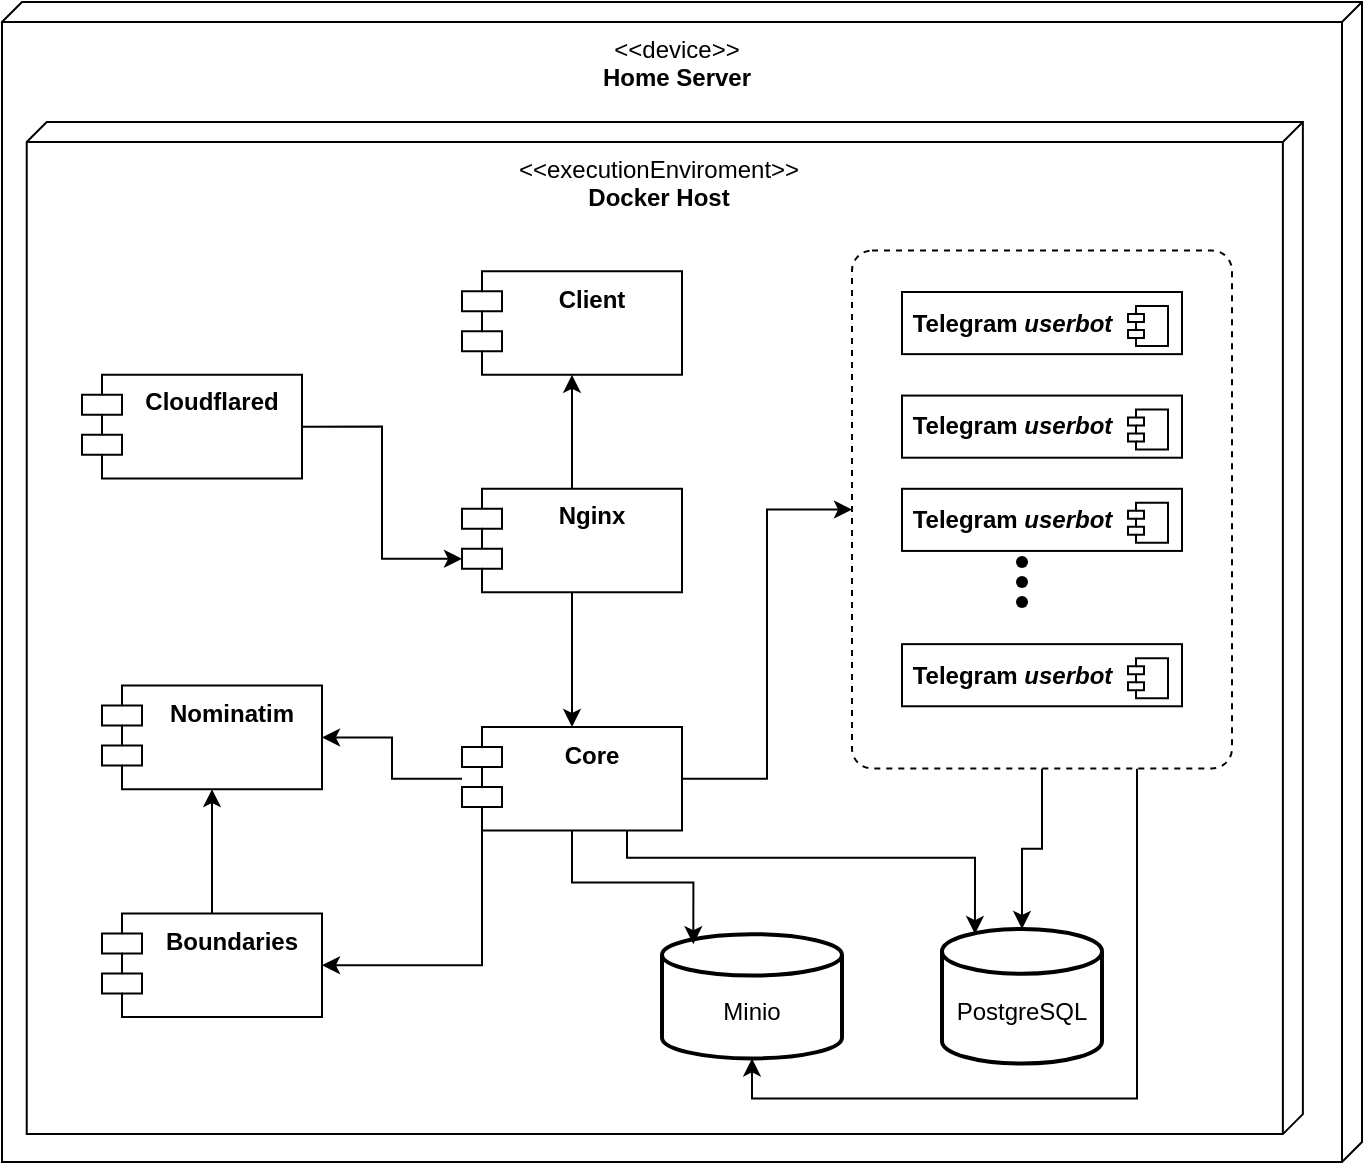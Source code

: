 <mxfile version="24.4.13" type="device">
  <diagram name="Page-1" id="rMv8kwB9UgUUAxWn1M3e">
    <mxGraphModel dx="1235" dy="740" grid="1" gridSize="10" guides="1" tooltips="1" connect="1" arrows="1" fold="1" page="1" pageScale="1" pageWidth="850" pageHeight="1100" math="0" shadow="0">
      <root>
        <mxCell id="0" />
        <mxCell id="1" parent="0" />
        <mxCell id="A8yymqMMYr5LrxQPH1aJ-12" value="&amp;lt;&amp;lt;device&amp;gt;&amp;gt;&lt;div&gt;&lt;b&gt;Home Server&lt;/b&gt;&lt;/div&gt;" style="verticalAlign=top;align=center;shape=cube;size=10;direction=south;fontStyle=0;html=1;boundedLbl=1;spacingLeft=5;whiteSpace=wrap;" vertex="1" parent="1">
          <mxGeometry x="220" y="140" width="680" height="580" as="geometry" />
        </mxCell>
        <mxCell id="A8yymqMMYr5LrxQPH1aJ-16" value="&amp;lt;&amp;lt;executionEnviroment&amp;gt;&amp;gt;&lt;div&gt;&lt;b&gt;Docker Host&lt;/b&gt;&lt;/div&gt;" style="verticalAlign=top;align=center;shape=cube;size=10;direction=south;html=1;boundedLbl=1;spacingLeft=5;whiteSpace=wrap;" vertex="1" parent="A8yymqMMYr5LrxQPH1aJ-12">
          <mxGeometry x="12.368" y="59.997" width="638.067" height="506.055" as="geometry" />
        </mxCell>
        <mxCell id="A8yymqMMYr5LrxQPH1aJ-83" style="edgeStyle=orthogonalEdgeStyle;rounded=0;orthogonalLoop=1;jettySize=auto;html=1;exitX=0.5;exitY=1;exitDx=0;exitDy=0;" edge="1" parent="A8yymqMMYr5LrxQPH1aJ-12" source="A8yymqMMYr5LrxQPH1aJ-46" target="A8yymqMMYr5LrxQPH1aJ-78">
          <mxGeometry relative="1" as="geometry" />
        </mxCell>
        <mxCell id="A8yymqMMYr5LrxQPH1aJ-84" style="edgeStyle=orthogonalEdgeStyle;rounded=0;orthogonalLoop=1;jettySize=auto;html=1;exitX=0.75;exitY=1;exitDx=0;exitDy=0;entryX=0.5;entryY=1;entryDx=0;entryDy=0;entryPerimeter=0;" edge="1" parent="A8yymqMMYr5LrxQPH1aJ-12" source="A8yymqMMYr5LrxQPH1aJ-46" target="A8yymqMMYr5LrxQPH1aJ-79">
          <mxGeometry relative="1" as="geometry" />
        </mxCell>
        <mxCell id="A8yymqMMYr5LrxQPH1aJ-46" value="" style="html=1;align=center;verticalAlign=top;rounded=1;absoluteArcSize=1;arcSize=20;dashed=1;whiteSpace=wrap;" vertex="1" parent="A8yymqMMYr5LrxQPH1aJ-12">
          <mxGeometry x="425" y="124.286" width="190" height="258.929" as="geometry" />
        </mxCell>
        <mxCell id="A8yymqMMYr5LrxQPH1aJ-47" value="&lt;b&gt;&amp;nbsp;Telegram &lt;i&gt;userbot&lt;/i&gt;&lt;/b&gt;" style="html=1;dropTarget=0;whiteSpace=wrap;align=left;" vertex="1" parent="A8yymqMMYr5LrxQPH1aJ-12">
          <mxGeometry x="450" y="145" width="140" height="31.071" as="geometry" />
        </mxCell>
        <mxCell id="A8yymqMMYr5LrxQPH1aJ-48" value="" style="shape=module;jettyWidth=8;jettyHeight=4;" vertex="1" parent="A8yymqMMYr5LrxQPH1aJ-47">
          <mxGeometry x="1" width="20" height="20" relative="1" as="geometry">
            <mxPoint x="-27" y="7" as="offset" />
          </mxGeometry>
        </mxCell>
        <mxCell id="A8yymqMMYr5LrxQPH1aJ-51" value="&lt;b&gt;&amp;nbsp;Telegram &lt;i&gt;userbot&lt;/i&gt;&lt;/b&gt;" style="html=1;dropTarget=0;whiteSpace=wrap;align=left;" vertex="1" parent="A8yymqMMYr5LrxQPH1aJ-12">
          <mxGeometry x="450" y="196.786" width="140" height="31.071" as="geometry" />
        </mxCell>
        <mxCell id="A8yymqMMYr5LrxQPH1aJ-52" value="" style="shape=module;jettyWidth=8;jettyHeight=4;" vertex="1" parent="A8yymqMMYr5LrxQPH1aJ-51">
          <mxGeometry x="1" width="20" height="20" relative="1" as="geometry">
            <mxPoint x="-27" y="7" as="offset" />
          </mxGeometry>
        </mxCell>
        <mxCell id="A8yymqMMYr5LrxQPH1aJ-49" value="&lt;b&gt;&amp;nbsp;Telegram &lt;i&gt;userbot&lt;/i&gt;&lt;/b&gt;" style="html=1;dropTarget=0;whiteSpace=wrap;align=left;" vertex="1" parent="A8yymqMMYr5LrxQPH1aJ-12">
          <mxGeometry x="450" y="243.393" width="140" height="31.071" as="geometry" />
        </mxCell>
        <mxCell id="A8yymqMMYr5LrxQPH1aJ-50" value="" style="shape=module;jettyWidth=8;jettyHeight=4;" vertex="1" parent="A8yymqMMYr5LrxQPH1aJ-49">
          <mxGeometry x="1" width="20" height="20" relative="1" as="geometry">
            <mxPoint x="-27" y="7" as="offset" />
          </mxGeometry>
        </mxCell>
        <mxCell id="A8yymqMMYr5LrxQPH1aJ-53" value="&lt;b&gt;&amp;nbsp;Telegram &lt;i&gt;userbot&lt;/i&gt;&lt;/b&gt;" style="html=1;dropTarget=0;whiteSpace=wrap;align=left;" vertex="1" parent="A8yymqMMYr5LrxQPH1aJ-12">
          <mxGeometry x="450" y="321.071" width="140" height="31.071" as="geometry" />
        </mxCell>
        <mxCell id="A8yymqMMYr5LrxQPH1aJ-54" value="" style="shape=module;jettyWidth=8;jettyHeight=4;" vertex="1" parent="A8yymqMMYr5LrxQPH1aJ-53">
          <mxGeometry x="1" width="20" height="20" relative="1" as="geometry">
            <mxPoint x="-27" y="7" as="offset" />
          </mxGeometry>
        </mxCell>
        <mxCell id="A8yymqMMYr5LrxQPH1aJ-71" value="" style="edgeStyle=orthogonalEdgeStyle;rounded=0;orthogonalLoop=1;jettySize=auto;html=1;" edge="1" parent="A8yymqMMYr5LrxQPH1aJ-12" source="A8yymqMMYr5LrxQPH1aJ-59" target="A8yymqMMYr5LrxQPH1aJ-64">
          <mxGeometry relative="1" as="geometry" />
        </mxCell>
        <mxCell id="A8yymqMMYr5LrxQPH1aJ-72" style="edgeStyle=orthogonalEdgeStyle;rounded=0;orthogonalLoop=1;jettySize=auto;html=1;exitX=0;exitY=1;exitDx=10;exitDy=0;exitPerimeter=0;entryX=1;entryY=0.5;entryDx=0;entryDy=0;" edge="1" parent="A8yymqMMYr5LrxQPH1aJ-12" source="A8yymqMMYr5LrxQPH1aJ-59" target="A8yymqMMYr5LrxQPH1aJ-63">
          <mxGeometry relative="1" as="geometry" />
        </mxCell>
        <mxCell id="A8yymqMMYr5LrxQPH1aJ-76" style="edgeStyle=orthogonalEdgeStyle;rounded=0;orthogonalLoop=1;jettySize=auto;html=1;exitX=1;exitY=0.5;exitDx=0;exitDy=0;entryX=0;entryY=0.5;entryDx=0;entryDy=0;" edge="1" parent="A8yymqMMYr5LrxQPH1aJ-12" source="A8yymqMMYr5LrxQPH1aJ-59" target="A8yymqMMYr5LrxQPH1aJ-46">
          <mxGeometry relative="1" as="geometry" />
        </mxCell>
        <mxCell id="A8yymqMMYr5LrxQPH1aJ-59" value="&lt;div&gt;&lt;b style=&quot;background-color: initial;&quot;&gt;Core&lt;/b&gt;&lt;br&gt;&lt;/div&gt;" style="shape=module;align=left;spacingLeft=20;align=center;verticalAlign=top;whiteSpace=wrap;html=1;" vertex="1" parent="A8yymqMMYr5LrxQPH1aJ-12">
          <mxGeometry x="230" y="362.5" width="110" height="51.786" as="geometry" />
        </mxCell>
        <mxCell id="A8yymqMMYr5LrxQPH1aJ-60" value="&lt;b&gt;Client&lt;/b&gt;&lt;span style=&quot;color: rgba(0, 0, 0, 0); font-family: monospace; font-size: 0px; text-align: start; text-wrap: nowrap;&quot;&gt;%3CmxGraphModel%3E%3Croot%3E%3CmxCell%20id%3D%220%22%2F%3E%3CmxCell%20id%3D%221%22%20parent%3D%220%22%2F%3E%3CmxCell%20id%3D%222%22%20value%3D%22%26lt%3Bdiv%26gt%3B%26lt%3Bb%20style%3D%26quot%3Bbackground-color%3A%20initial%3B%26quot%3B%26gt%3BCloudflared%26lt%3B%2Fb%26gt%3B%26lt%3Bbr%26gt%3B%26lt%3B%2Fdiv%26gt%3B%22%20style%3D%22shape%3Dmodule%3Balign%3Dleft%3BspacingLeft%3D20%3Balign%3Dcenter%3BverticalAlign%3Dtop%3BwhiteSpace%3Dwrap%3Bhtml%3D1%3B%22%20vertex%3D%221%22%20parent%3D%221%22%3E%3CmxGeometry%20x%3D%22440%22%20y%3D%22560%22%20width%3D%22110%22%20height%3D%2250%22%20as%3D%22geometry%22%2F%3E%3C%2FmxCell%3E%3C%2Froot%3E%3C%2FmxGraphModel%3E&lt;/span&gt;" style="shape=module;align=left;spacingLeft=20;align=center;verticalAlign=top;whiteSpace=wrap;html=1;" vertex="1" parent="A8yymqMMYr5LrxQPH1aJ-12">
          <mxGeometry x="230" y="134.643" width="110" height="51.786" as="geometry" />
        </mxCell>
        <mxCell id="A8yymqMMYr5LrxQPH1aJ-69" value="" style="edgeStyle=orthogonalEdgeStyle;rounded=0;orthogonalLoop=1;jettySize=auto;html=1;" edge="1" parent="A8yymqMMYr5LrxQPH1aJ-12" source="A8yymqMMYr5LrxQPH1aJ-61" target="A8yymqMMYr5LrxQPH1aJ-60">
          <mxGeometry relative="1" as="geometry" />
        </mxCell>
        <mxCell id="A8yymqMMYr5LrxQPH1aJ-70" value="" style="edgeStyle=orthogonalEdgeStyle;rounded=0;orthogonalLoop=1;jettySize=auto;html=1;" edge="1" parent="A8yymqMMYr5LrxQPH1aJ-12" source="A8yymqMMYr5LrxQPH1aJ-61" target="A8yymqMMYr5LrxQPH1aJ-59">
          <mxGeometry relative="1" as="geometry" />
        </mxCell>
        <mxCell id="A8yymqMMYr5LrxQPH1aJ-61" value="&lt;div&gt;&lt;b style=&quot;background-color: initial;&quot;&gt;Nginx&lt;/b&gt;&lt;br&gt;&lt;/div&gt;" style="shape=module;align=left;spacingLeft=20;align=center;verticalAlign=top;whiteSpace=wrap;html=1;" vertex="1" parent="A8yymqMMYr5LrxQPH1aJ-12">
          <mxGeometry x="230" y="243.393" width="110" height="51.786" as="geometry" />
        </mxCell>
        <mxCell id="A8yymqMMYr5LrxQPH1aJ-62" value="&lt;div&gt;&lt;b style=&quot;background-color: initial;&quot;&gt;Cloudflared&lt;/b&gt;&lt;br&gt;&lt;/div&gt;" style="shape=module;align=left;spacingLeft=20;align=center;verticalAlign=top;whiteSpace=wrap;html=1;" vertex="1" parent="A8yymqMMYr5LrxQPH1aJ-12">
          <mxGeometry x="40" y="186.429" width="110" height="51.786" as="geometry" />
        </mxCell>
        <mxCell id="A8yymqMMYr5LrxQPH1aJ-64" value="&lt;div&gt;&lt;b style=&quot;background-color: initial;&quot;&gt;Nominatim&lt;/b&gt;&lt;br&gt;&lt;/div&gt;" style="shape=module;align=left;spacingLeft=20;align=center;verticalAlign=top;whiteSpace=wrap;html=1;" vertex="1" parent="A8yymqMMYr5LrxQPH1aJ-12">
          <mxGeometry x="50" y="341.786" width="110" height="51.786" as="geometry" />
        </mxCell>
        <mxCell id="A8yymqMMYr5LrxQPH1aJ-73" value="" style="edgeStyle=orthogonalEdgeStyle;rounded=0;orthogonalLoop=1;jettySize=auto;html=1;" edge="1" parent="A8yymqMMYr5LrxQPH1aJ-12" source="A8yymqMMYr5LrxQPH1aJ-63" target="A8yymqMMYr5LrxQPH1aJ-64">
          <mxGeometry relative="1" as="geometry" />
        </mxCell>
        <mxCell id="A8yymqMMYr5LrxQPH1aJ-63" value="&lt;div&gt;&lt;b style=&quot;background-color: initial;&quot;&gt;Boundaries&lt;/b&gt;&lt;br&gt;&lt;/div&gt;" style="shape=module;align=left;spacingLeft=20;align=center;verticalAlign=top;whiteSpace=wrap;html=1;" vertex="1" parent="A8yymqMMYr5LrxQPH1aJ-12">
          <mxGeometry x="50" y="455.714" width="110" height="51.786" as="geometry" />
        </mxCell>
        <mxCell id="A8yymqMMYr5LrxQPH1aJ-68" style="edgeStyle=orthogonalEdgeStyle;rounded=0;orthogonalLoop=1;jettySize=auto;html=1;exitX=1;exitY=0.5;exitDx=0;exitDy=0;entryX=0;entryY=0;entryDx=0;entryDy=35;entryPerimeter=0;" edge="1" parent="A8yymqMMYr5LrxQPH1aJ-12" source="A8yymqMMYr5LrxQPH1aJ-62" target="A8yymqMMYr5LrxQPH1aJ-61">
          <mxGeometry relative="1" as="geometry" />
        </mxCell>
        <mxCell id="A8yymqMMYr5LrxQPH1aJ-78" value="&lt;div style=&quot;&quot;&gt;&lt;font style=&quot;font-size: 12px;&quot;&gt;&lt;br&gt;&lt;/font&gt;&lt;/div&gt;&lt;font style=&quot;font-size: 12px;&quot;&gt;PostgreSQL&lt;/font&gt;" style="strokeWidth=2;html=1;shape=mxgraph.flowchart.database;whiteSpace=wrap;" vertex="1" parent="A8yymqMMYr5LrxQPH1aJ-12">
          <mxGeometry x="470" y="463.482" width="80" height="67.321" as="geometry" />
        </mxCell>
        <mxCell id="A8yymqMMYr5LrxQPH1aJ-79" value="&lt;div style=&quot;&quot;&gt;&lt;font style=&quot;font-size: 12px;&quot;&gt;&lt;br&gt;&lt;/font&gt;&lt;/div&gt;&lt;font style=&quot;font-size: 12px;&quot;&gt;Minio&lt;/font&gt;" style="strokeWidth=2;html=1;shape=mxgraph.flowchart.database;whiteSpace=wrap;" vertex="1" parent="A8yymqMMYr5LrxQPH1aJ-12">
          <mxGeometry x="330" y="466.071" width="90" height="62.143" as="geometry" />
        </mxCell>
        <mxCell id="A8yymqMMYr5LrxQPH1aJ-80" style="edgeStyle=orthogonalEdgeStyle;rounded=0;orthogonalLoop=1;jettySize=auto;html=1;exitX=0.5;exitY=1;exitDx=0;exitDy=0;entryX=0.174;entryY=0.081;entryDx=0;entryDy=0;entryPerimeter=0;" edge="1" parent="A8yymqMMYr5LrxQPH1aJ-12" source="A8yymqMMYr5LrxQPH1aJ-59" target="A8yymqMMYr5LrxQPH1aJ-79">
          <mxGeometry relative="1" as="geometry" />
        </mxCell>
        <mxCell id="A8yymqMMYr5LrxQPH1aJ-85" style="edgeStyle=orthogonalEdgeStyle;rounded=0;orthogonalLoop=1;jettySize=auto;html=1;exitX=0.75;exitY=1;exitDx=0;exitDy=0;entryX=0.206;entryY=0.038;entryDx=0;entryDy=0;entryPerimeter=0;" edge="1" parent="A8yymqMMYr5LrxQPH1aJ-12" source="A8yymqMMYr5LrxQPH1aJ-59" target="A8yymqMMYr5LrxQPH1aJ-78">
          <mxGeometry relative="1" as="geometry">
            <Array as="points">
              <mxPoint x="312.406" y="427.869" />
              <mxPoint x="486.841" y="427.869" />
            </Array>
          </mxGeometry>
        </mxCell>
        <mxCell id="A8yymqMMYr5LrxQPH1aJ-55" value="" style="group" vertex="1" connectable="0" parent="1">
          <mxGeometry x="720" y="410" width="20" height="40" as="geometry" />
        </mxCell>
        <mxCell id="A8yymqMMYr5LrxQPH1aJ-56" value="" style="shape=waypoint;sketch=0;fillStyle=solid;size=6;pointerEvents=1;points=[];fillColor=none;resizable=0;rotatable=0;perimeter=centerPerimeter;snapToPoint=1;" vertex="1" parent="A8yymqMMYr5LrxQPH1aJ-55">
          <mxGeometry width="20" height="20" as="geometry" />
        </mxCell>
        <mxCell id="A8yymqMMYr5LrxQPH1aJ-57" value="" style="shape=waypoint;sketch=0;fillStyle=solid;size=6;pointerEvents=1;points=[];fillColor=none;resizable=0;rotatable=0;perimeter=centerPerimeter;snapToPoint=1;" vertex="1" parent="A8yymqMMYr5LrxQPH1aJ-55">
          <mxGeometry y="10" width="20" height="20" as="geometry" />
        </mxCell>
        <mxCell id="A8yymqMMYr5LrxQPH1aJ-58" value="" style="shape=waypoint;sketch=0;fillStyle=solid;size=6;pointerEvents=1;points=[];fillColor=none;resizable=0;rotatable=0;perimeter=centerPerimeter;snapToPoint=1;" vertex="1" parent="A8yymqMMYr5LrxQPH1aJ-55">
          <mxGeometry y="20" width="20" height="20" as="geometry" />
        </mxCell>
      </root>
    </mxGraphModel>
  </diagram>
</mxfile>
